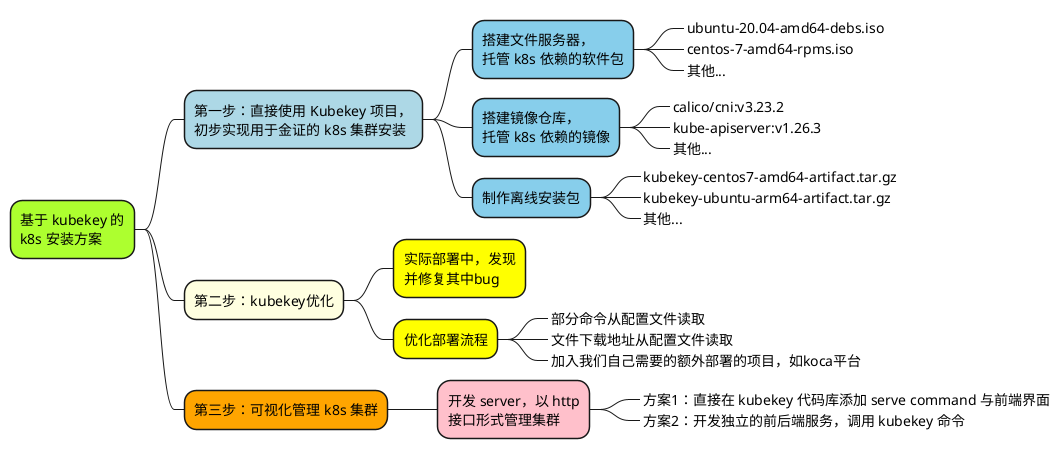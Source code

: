 @startmindmap design
*[#GreenYellow] 基于 kubekey 的\nk8s 安装方案

**[#LightBlue] 第一步：直接使用 Kubekey 项目，\n初步实现用于金证的 k8s 集群安装 
***[#SkyBlue] 搭建文件服务器，\n托管 k8s 依赖的软件包
****_ ubuntu-20.04-amd64-debs.iso
****_ centos-7-amd64-rpms.iso
****_ 其他...
***[#SkyBlue] 搭建镜像仓库，\n托管 k8s 依赖的镜像
****_ calico/cni:v3.23.2
****_ kube-apiserver:v1.26.3
****_ 其他...
***[#SkyBlue] 制作离线安装包
****_ kubekey-centos7-amd64-artifact.tar.gz 
****_ kubekey-ubuntu-arm64-artifact.tar.gz 
****_ 其他...

**[#LightYellow] 第二步：kubekey优化
***[#Yellow] 实际部署中，发现\n并修复其中bug
***[#Yellow] 优化部署流程
****_ 部分命令从配置文件读取
****_ 文件下载地址从配置文件读取
****_ 加入我们自己需要的额外部署的项目，如koca平台

**[#Orange] 第三步：可视化管理 k8s 集群
***[#Pink] 开发 server，以 http\n接口形式管理集群
****_ 方案1：直接在 kubekey 代码库添加 serve command 与前端界面
****_ 方案2：开发独立的前后端服务，调用 kubekey 命令
@endmindmap

